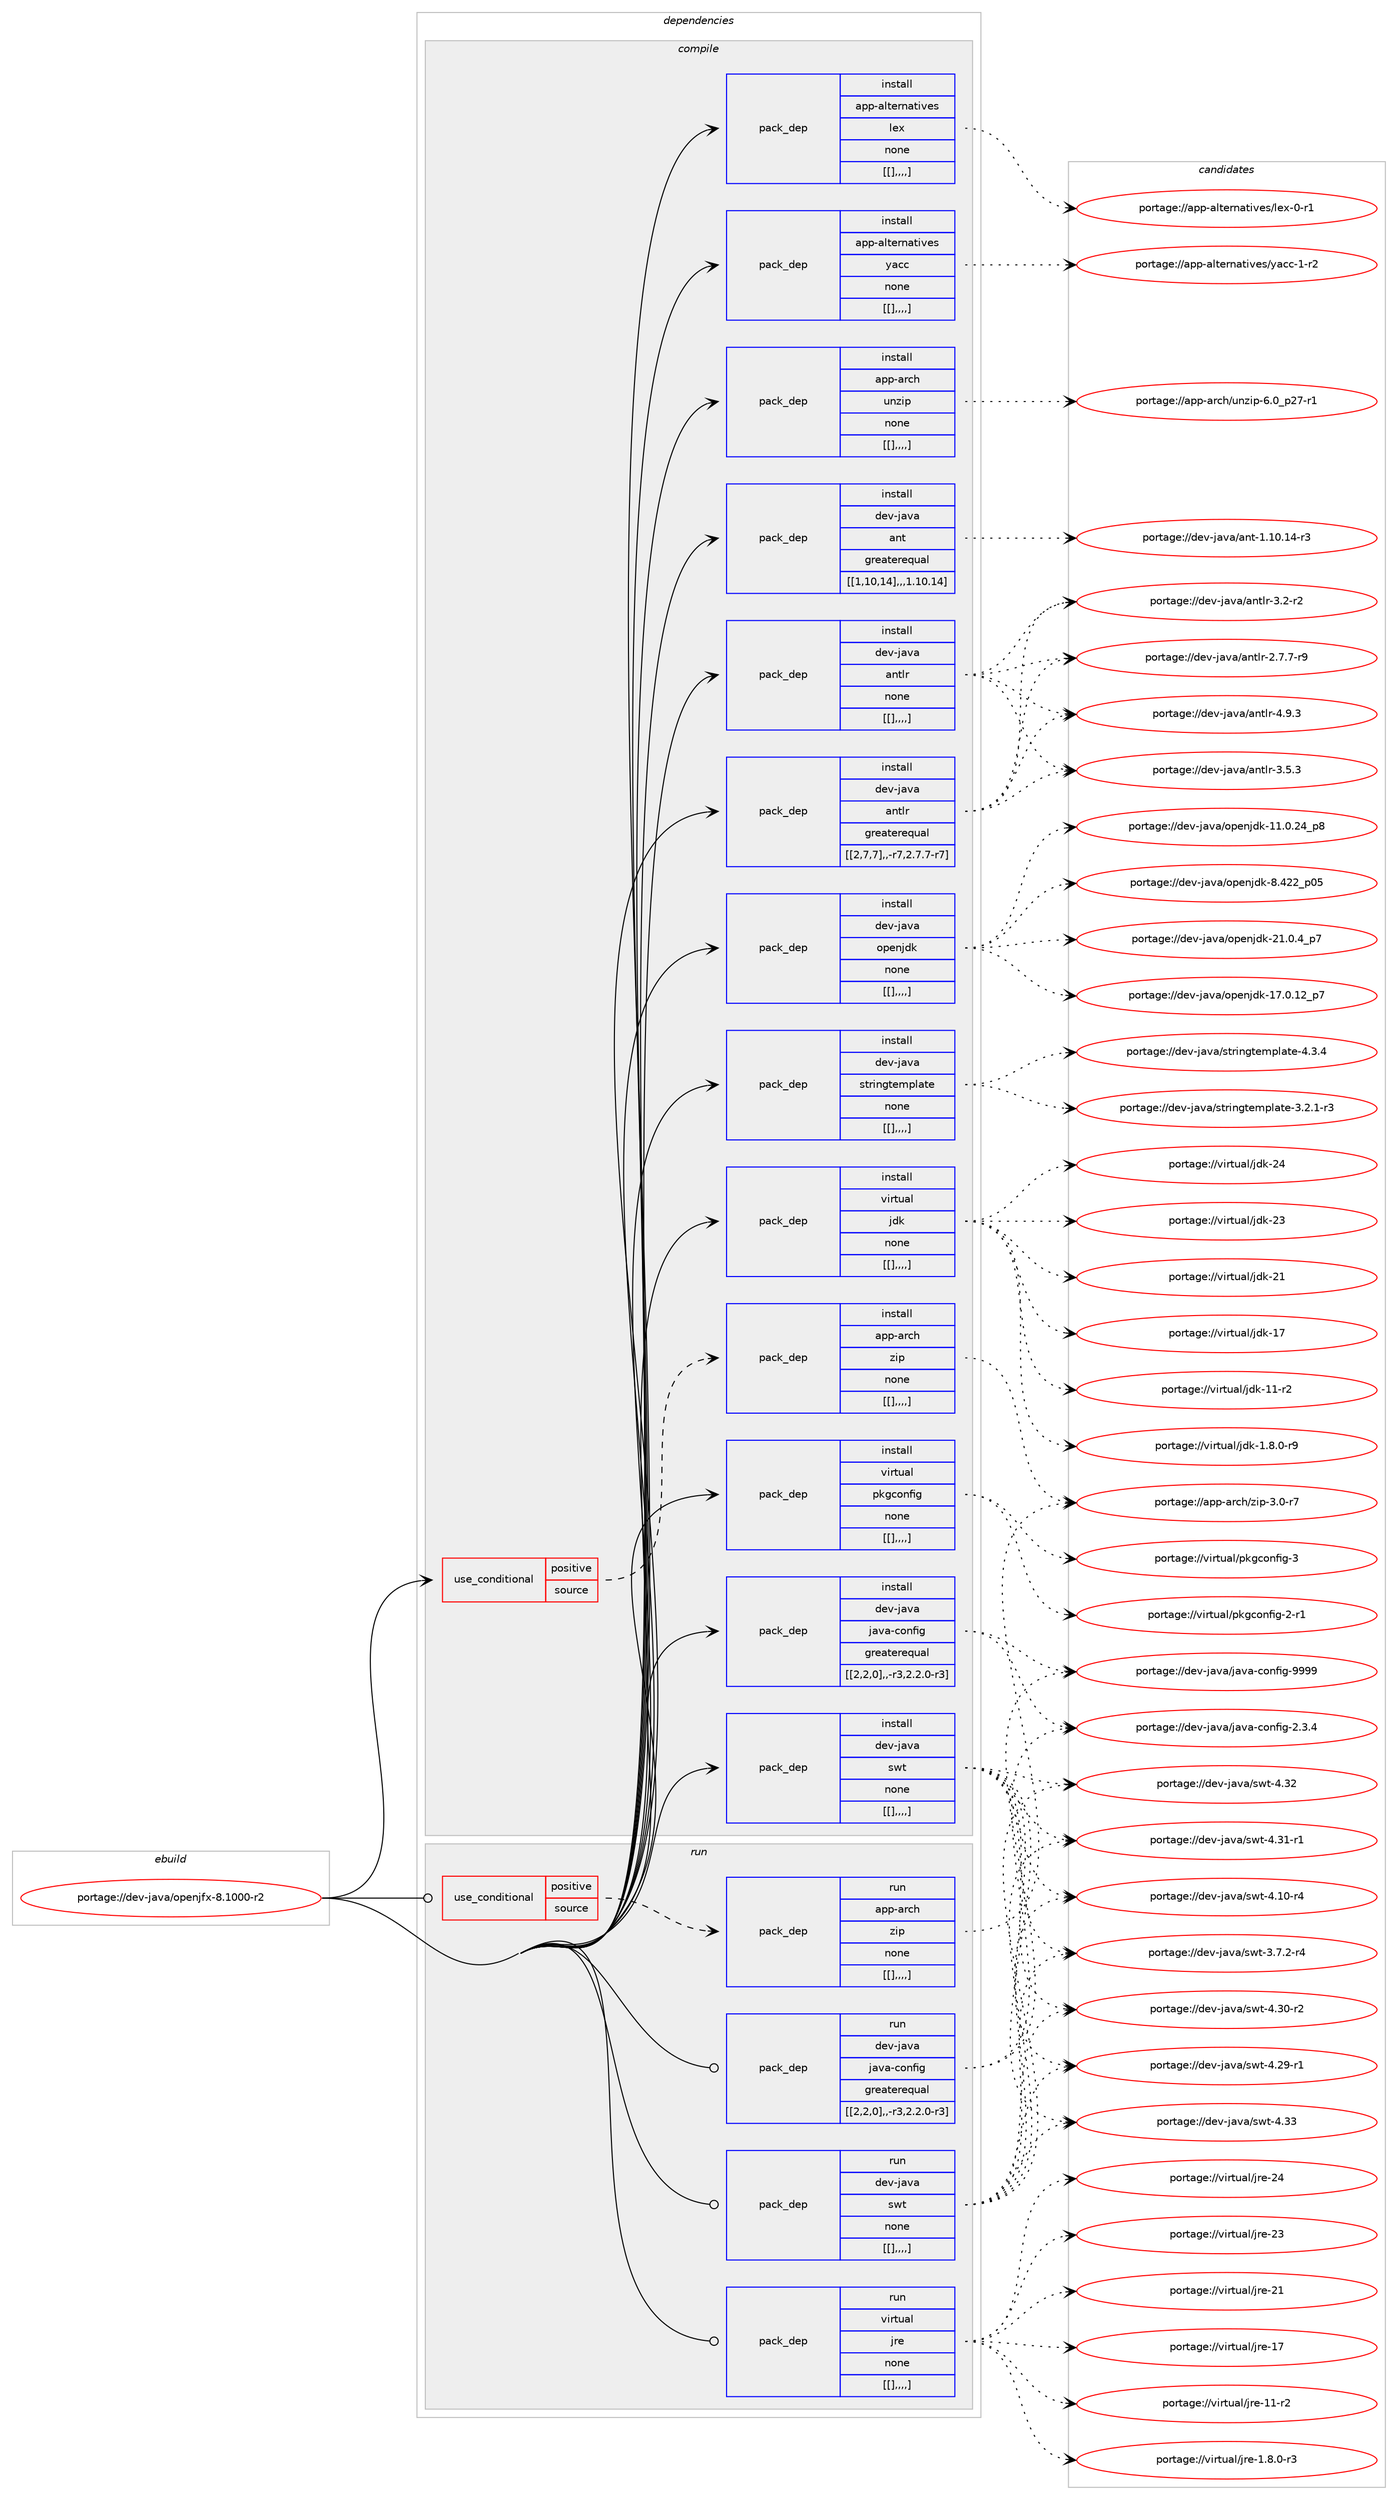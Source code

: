 digraph prolog {

# *************
# Graph options
# *************

newrank=true;
concentrate=true;
compound=true;
graph [rankdir=LR,fontname=Helvetica,fontsize=10,ranksep=1.5];#, ranksep=2.5, nodesep=0.2];
edge  [arrowhead=vee];
node  [fontname=Helvetica,fontsize=10];

# **********
# The ebuild
# **********

subgraph cluster_leftcol {
color=gray;
label=<<i>ebuild</i>>;
id [label="portage://dev-java/openjfx-8.1000-r2", color=red, width=4, href="../dev-java/openjfx-8.1000-r2.svg"];
}

# ****************
# The dependencies
# ****************

subgraph cluster_midcol {
color=gray;
label=<<i>dependencies</i>>;
subgraph cluster_compile {
fillcolor="#eeeeee";
style=filled;
label=<<i>compile</i>>;
subgraph cond22967 {
dependency97087 [label=<<TABLE BORDER="0" CELLBORDER="1" CELLSPACING="0" CELLPADDING="4"><TR><TD ROWSPAN="3" CELLPADDING="10">use_conditional</TD></TR><TR><TD>positive</TD></TR><TR><TD>source</TD></TR></TABLE>>, shape=none, color=red];
subgraph pack73066 {
dependency97088 [label=<<TABLE BORDER="0" CELLBORDER="1" CELLSPACING="0" CELLPADDING="4" WIDTH="220"><TR><TD ROWSPAN="6" CELLPADDING="30">pack_dep</TD></TR><TR><TD WIDTH="110">install</TD></TR><TR><TD>app-arch</TD></TR><TR><TD>zip</TD></TR><TR><TD>none</TD></TR><TR><TD>[[],,,,]</TD></TR></TABLE>>, shape=none, color=blue];
}
dependency97087:e -> dependency97088:w [weight=20,style="dashed",arrowhead="vee"];
}
id:e -> dependency97087:w [weight=20,style="solid",arrowhead="vee"];
subgraph pack73067 {
dependency97089 [label=<<TABLE BORDER="0" CELLBORDER="1" CELLSPACING="0" CELLPADDING="4" WIDTH="220"><TR><TD ROWSPAN="6" CELLPADDING="30">pack_dep</TD></TR><TR><TD WIDTH="110">install</TD></TR><TR><TD>app-alternatives</TD></TR><TR><TD>lex</TD></TR><TR><TD>none</TD></TR><TR><TD>[[],,,,]</TD></TR></TABLE>>, shape=none, color=blue];
}
id:e -> dependency97089:w [weight=20,style="solid",arrowhead="vee"];
subgraph pack73068 {
dependency97090 [label=<<TABLE BORDER="0" CELLBORDER="1" CELLSPACING="0" CELLPADDING="4" WIDTH="220"><TR><TD ROWSPAN="6" CELLPADDING="30">pack_dep</TD></TR><TR><TD WIDTH="110">install</TD></TR><TR><TD>app-alternatives</TD></TR><TR><TD>yacc</TD></TR><TR><TD>none</TD></TR><TR><TD>[[],,,,]</TD></TR></TABLE>>, shape=none, color=blue];
}
id:e -> dependency97090:w [weight=20,style="solid",arrowhead="vee"];
subgraph pack73069 {
dependency97091 [label=<<TABLE BORDER="0" CELLBORDER="1" CELLSPACING="0" CELLPADDING="4" WIDTH="220"><TR><TD ROWSPAN="6" CELLPADDING="30">pack_dep</TD></TR><TR><TD WIDTH="110">install</TD></TR><TR><TD>app-arch</TD></TR><TR><TD>unzip</TD></TR><TR><TD>none</TD></TR><TR><TD>[[],,,,]</TD></TR></TABLE>>, shape=none, color=blue];
}
id:e -> dependency97091:w [weight=20,style="solid",arrowhead="vee"];
subgraph pack73070 {
dependency97092 [label=<<TABLE BORDER="0" CELLBORDER="1" CELLSPACING="0" CELLPADDING="4" WIDTH="220"><TR><TD ROWSPAN="6" CELLPADDING="30">pack_dep</TD></TR><TR><TD WIDTH="110">install</TD></TR><TR><TD>dev-java</TD></TR><TR><TD>ant</TD></TR><TR><TD>greaterequal</TD></TR><TR><TD>[[1,10,14],,,1.10.14]</TD></TR></TABLE>>, shape=none, color=blue];
}
id:e -> dependency97092:w [weight=20,style="solid",arrowhead="vee"];
subgraph pack73071 {
dependency97093 [label=<<TABLE BORDER="0" CELLBORDER="1" CELLSPACING="0" CELLPADDING="4" WIDTH="220"><TR><TD ROWSPAN="6" CELLPADDING="30">pack_dep</TD></TR><TR><TD WIDTH="110">install</TD></TR><TR><TD>dev-java</TD></TR><TR><TD>antlr</TD></TR><TR><TD>greaterequal</TD></TR><TR><TD>[[2,7,7],,-r7,2.7.7-r7]</TD></TR></TABLE>>, shape=none, color=blue];
}
id:e -> dependency97093:w [weight=20,style="solid",arrowhead="vee"];
subgraph pack73072 {
dependency97094 [label=<<TABLE BORDER="0" CELLBORDER="1" CELLSPACING="0" CELLPADDING="4" WIDTH="220"><TR><TD ROWSPAN="6" CELLPADDING="30">pack_dep</TD></TR><TR><TD WIDTH="110">install</TD></TR><TR><TD>dev-java</TD></TR><TR><TD>antlr</TD></TR><TR><TD>none</TD></TR><TR><TD>[[],,,,]</TD></TR></TABLE>>, shape=none, color=blue];
}
id:e -> dependency97094:w [weight=20,style="solid",arrowhead="vee"];
subgraph pack73073 {
dependency97095 [label=<<TABLE BORDER="0" CELLBORDER="1" CELLSPACING="0" CELLPADDING="4" WIDTH="220"><TR><TD ROWSPAN="6" CELLPADDING="30">pack_dep</TD></TR><TR><TD WIDTH="110">install</TD></TR><TR><TD>dev-java</TD></TR><TR><TD>java-config</TD></TR><TR><TD>greaterequal</TD></TR><TR><TD>[[2,2,0],,-r3,2.2.0-r3]</TD></TR></TABLE>>, shape=none, color=blue];
}
id:e -> dependency97095:w [weight=20,style="solid",arrowhead="vee"];
subgraph pack73074 {
dependency97096 [label=<<TABLE BORDER="0" CELLBORDER="1" CELLSPACING="0" CELLPADDING="4" WIDTH="220"><TR><TD ROWSPAN="6" CELLPADDING="30">pack_dep</TD></TR><TR><TD WIDTH="110">install</TD></TR><TR><TD>dev-java</TD></TR><TR><TD>openjdk</TD></TR><TR><TD>none</TD></TR><TR><TD>[[],,,,]</TD></TR></TABLE>>, shape=none, color=blue];
}
id:e -> dependency97096:w [weight=20,style="solid",arrowhead="vee"];
subgraph pack73075 {
dependency97097 [label=<<TABLE BORDER="0" CELLBORDER="1" CELLSPACING="0" CELLPADDING="4" WIDTH="220"><TR><TD ROWSPAN="6" CELLPADDING="30">pack_dep</TD></TR><TR><TD WIDTH="110">install</TD></TR><TR><TD>dev-java</TD></TR><TR><TD>stringtemplate</TD></TR><TR><TD>none</TD></TR><TR><TD>[[],,,,]</TD></TR></TABLE>>, shape=none, color=blue];
}
id:e -> dependency97097:w [weight=20,style="solid",arrowhead="vee"];
subgraph pack73076 {
dependency97098 [label=<<TABLE BORDER="0" CELLBORDER="1" CELLSPACING="0" CELLPADDING="4" WIDTH="220"><TR><TD ROWSPAN="6" CELLPADDING="30">pack_dep</TD></TR><TR><TD WIDTH="110">install</TD></TR><TR><TD>dev-java</TD></TR><TR><TD>swt</TD></TR><TR><TD>none</TD></TR><TR><TD>[[],,,,]</TD></TR></TABLE>>, shape=none, color=blue];
}
id:e -> dependency97098:w [weight=20,style="solid",arrowhead="vee"];
subgraph pack73077 {
dependency97099 [label=<<TABLE BORDER="0" CELLBORDER="1" CELLSPACING="0" CELLPADDING="4" WIDTH="220"><TR><TD ROWSPAN="6" CELLPADDING="30">pack_dep</TD></TR><TR><TD WIDTH="110">install</TD></TR><TR><TD>virtual</TD></TR><TR><TD>jdk</TD></TR><TR><TD>none</TD></TR><TR><TD>[[],,,,]</TD></TR></TABLE>>, shape=none, color=blue];
}
id:e -> dependency97099:w [weight=20,style="solid",arrowhead="vee"];
subgraph pack73078 {
dependency97100 [label=<<TABLE BORDER="0" CELLBORDER="1" CELLSPACING="0" CELLPADDING="4" WIDTH="220"><TR><TD ROWSPAN="6" CELLPADDING="30">pack_dep</TD></TR><TR><TD WIDTH="110">install</TD></TR><TR><TD>virtual</TD></TR><TR><TD>pkgconfig</TD></TR><TR><TD>none</TD></TR><TR><TD>[[],,,,]</TD></TR></TABLE>>, shape=none, color=blue];
}
id:e -> dependency97100:w [weight=20,style="solid",arrowhead="vee"];
}
subgraph cluster_compileandrun {
fillcolor="#eeeeee";
style=filled;
label=<<i>compile and run</i>>;
}
subgraph cluster_run {
fillcolor="#eeeeee";
style=filled;
label=<<i>run</i>>;
subgraph cond22968 {
dependency97101 [label=<<TABLE BORDER="0" CELLBORDER="1" CELLSPACING="0" CELLPADDING="4"><TR><TD ROWSPAN="3" CELLPADDING="10">use_conditional</TD></TR><TR><TD>positive</TD></TR><TR><TD>source</TD></TR></TABLE>>, shape=none, color=red];
subgraph pack73079 {
dependency97102 [label=<<TABLE BORDER="0" CELLBORDER="1" CELLSPACING="0" CELLPADDING="4" WIDTH="220"><TR><TD ROWSPAN="6" CELLPADDING="30">pack_dep</TD></TR><TR><TD WIDTH="110">run</TD></TR><TR><TD>app-arch</TD></TR><TR><TD>zip</TD></TR><TR><TD>none</TD></TR><TR><TD>[[],,,,]</TD></TR></TABLE>>, shape=none, color=blue];
}
dependency97101:e -> dependency97102:w [weight=20,style="dashed",arrowhead="vee"];
}
id:e -> dependency97101:w [weight=20,style="solid",arrowhead="odot"];
subgraph pack73080 {
dependency97103 [label=<<TABLE BORDER="0" CELLBORDER="1" CELLSPACING="0" CELLPADDING="4" WIDTH="220"><TR><TD ROWSPAN="6" CELLPADDING="30">pack_dep</TD></TR><TR><TD WIDTH="110">run</TD></TR><TR><TD>dev-java</TD></TR><TR><TD>java-config</TD></TR><TR><TD>greaterequal</TD></TR><TR><TD>[[2,2,0],,-r3,2.2.0-r3]</TD></TR></TABLE>>, shape=none, color=blue];
}
id:e -> dependency97103:w [weight=20,style="solid",arrowhead="odot"];
subgraph pack73081 {
dependency97104 [label=<<TABLE BORDER="0" CELLBORDER="1" CELLSPACING="0" CELLPADDING="4" WIDTH="220"><TR><TD ROWSPAN="6" CELLPADDING="30">pack_dep</TD></TR><TR><TD WIDTH="110">run</TD></TR><TR><TD>dev-java</TD></TR><TR><TD>swt</TD></TR><TR><TD>none</TD></TR><TR><TD>[[],,,,]</TD></TR></TABLE>>, shape=none, color=blue];
}
id:e -> dependency97104:w [weight=20,style="solid",arrowhead="odot"];
subgraph pack73082 {
dependency97105 [label=<<TABLE BORDER="0" CELLBORDER="1" CELLSPACING="0" CELLPADDING="4" WIDTH="220"><TR><TD ROWSPAN="6" CELLPADDING="30">pack_dep</TD></TR><TR><TD WIDTH="110">run</TD></TR><TR><TD>virtual</TD></TR><TR><TD>jre</TD></TR><TR><TD>none</TD></TR><TR><TD>[[],,,,]</TD></TR></TABLE>>, shape=none, color=blue];
}
id:e -> dependency97105:w [weight=20,style="solid",arrowhead="odot"];
}
}

# **************
# The candidates
# **************

subgraph cluster_choices {
rank=same;
color=gray;
label=<<i>candidates</i>>;

subgraph choice73066 {
color=black;
nodesep=1;
choice9711211245971149910447122105112455146484511455 [label="portage://app-arch/zip-3.0-r7", color=red, width=4,href="../app-arch/zip-3.0-r7.svg"];
dependency97088:e -> choice9711211245971149910447122105112455146484511455:w [style=dotted,weight="100"];
}
subgraph choice73067 {
color=black;
nodesep=1;
choice971121124597108116101114110971161051181011154710810112045484511449 [label="portage://app-alternatives/lex-0-r1", color=red, width=4,href="../app-alternatives/lex-0-r1.svg"];
dependency97089:e -> choice971121124597108116101114110971161051181011154710810112045484511449:w [style=dotted,weight="100"];
}
subgraph choice73068 {
color=black;
nodesep=1;
choice971121124597108116101114110971161051181011154712197999945494511450 [label="portage://app-alternatives/yacc-1-r2", color=red, width=4,href="../app-alternatives/yacc-1-r2.svg"];
dependency97090:e -> choice971121124597108116101114110971161051181011154712197999945494511450:w [style=dotted,weight="100"];
}
subgraph choice73069 {
color=black;
nodesep=1;
choice9711211245971149910447117110122105112455446489511250554511449 [label="portage://app-arch/unzip-6.0_p27-r1", color=red, width=4,href="../app-arch/unzip-6.0_p27-r1.svg"];
dependency97091:e -> choice9711211245971149910447117110122105112455446489511250554511449:w [style=dotted,weight="100"];
}
subgraph choice73070 {
color=black;
nodesep=1;
choice100101118451069711897479711011645494649484649524511451 [label="portage://dev-java/ant-1.10.14-r3", color=red, width=4,href="../dev-java/ant-1.10.14-r3.svg"];
dependency97092:e -> choice100101118451069711897479711011645494649484649524511451:w [style=dotted,weight="100"];
}
subgraph choice73071 {
color=black;
nodesep=1;
choice1001011184510697118974797110116108114455246574651 [label="portage://dev-java/antlr-4.9.3", color=red, width=4,href="../dev-java/antlr-4.9.3.svg"];
choice1001011184510697118974797110116108114455146534651 [label="portage://dev-java/antlr-3.5.3", color=red, width=4,href="../dev-java/antlr-3.5.3.svg"];
choice1001011184510697118974797110116108114455146504511450 [label="portage://dev-java/antlr-3.2-r2", color=red, width=4,href="../dev-java/antlr-3.2-r2.svg"];
choice10010111845106971189747971101161081144550465546554511457 [label="portage://dev-java/antlr-2.7.7-r9", color=red, width=4,href="../dev-java/antlr-2.7.7-r9.svg"];
dependency97093:e -> choice1001011184510697118974797110116108114455246574651:w [style=dotted,weight="100"];
dependency97093:e -> choice1001011184510697118974797110116108114455146534651:w [style=dotted,weight="100"];
dependency97093:e -> choice1001011184510697118974797110116108114455146504511450:w [style=dotted,weight="100"];
dependency97093:e -> choice10010111845106971189747971101161081144550465546554511457:w [style=dotted,weight="100"];
}
subgraph choice73072 {
color=black;
nodesep=1;
choice1001011184510697118974797110116108114455246574651 [label="portage://dev-java/antlr-4.9.3", color=red, width=4,href="../dev-java/antlr-4.9.3.svg"];
choice1001011184510697118974797110116108114455146534651 [label="portage://dev-java/antlr-3.5.3", color=red, width=4,href="../dev-java/antlr-3.5.3.svg"];
choice1001011184510697118974797110116108114455146504511450 [label="portage://dev-java/antlr-3.2-r2", color=red, width=4,href="../dev-java/antlr-3.2-r2.svg"];
choice10010111845106971189747971101161081144550465546554511457 [label="portage://dev-java/antlr-2.7.7-r9", color=red, width=4,href="../dev-java/antlr-2.7.7-r9.svg"];
dependency97094:e -> choice1001011184510697118974797110116108114455246574651:w [style=dotted,weight="100"];
dependency97094:e -> choice1001011184510697118974797110116108114455146534651:w [style=dotted,weight="100"];
dependency97094:e -> choice1001011184510697118974797110116108114455146504511450:w [style=dotted,weight="100"];
dependency97094:e -> choice10010111845106971189747971101161081144550465546554511457:w [style=dotted,weight="100"];
}
subgraph choice73073 {
color=black;
nodesep=1;
choice10010111845106971189747106971189745991111101021051034557575757 [label="portage://dev-java/java-config-9999", color=red, width=4,href="../dev-java/java-config-9999.svg"];
choice1001011184510697118974710697118974599111110102105103455046514652 [label="portage://dev-java/java-config-2.3.4", color=red, width=4,href="../dev-java/java-config-2.3.4.svg"];
dependency97095:e -> choice10010111845106971189747106971189745991111101021051034557575757:w [style=dotted,weight="100"];
dependency97095:e -> choice1001011184510697118974710697118974599111110102105103455046514652:w [style=dotted,weight="100"];
}
subgraph choice73074 {
color=black;
nodesep=1;
choice10010111845106971189747111112101110106100107455049464846529511255 [label="portage://dev-java/openjdk-21.0.4_p7", color=red, width=4,href="../dev-java/openjdk-21.0.4_p7.svg"];
choice1001011184510697118974711111210111010610010745495546484649509511255 [label="portage://dev-java/openjdk-17.0.12_p7", color=red, width=4,href="../dev-java/openjdk-17.0.12_p7.svg"];
choice1001011184510697118974711111210111010610010745494946484650529511256 [label="portage://dev-java/openjdk-11.0.24_p8", color=red, width=4,href="../dev-java/openjdk-11.0.24_p8.svg"];
choice10010111845106971189747111112101110106100107455646525050951124853 [label="portage://dev-java/openjdk-8.422_p05", color=red, width=4,href="../dev-java/openjdk-8.422_p05.svg"];
dependency97096:e -> choice10010111845106971189747111112101110106100107455049464846529511255:w [style=dotted,weight="100"];
dependency97096:e -> choice1001011184510697118974711111210111010610010745495546484649509511255:w [style=dotted,weight="100"];
dependency97096:e -> choice1001011184510697118974711111210111010610010745494946484650529511256:w [style=dotted,weight="100"];
dependency97096:e -> choice10010111845106971189747111112101110106100107455646525050951124853:w [style=dotted,weight="100"];
}
subgraph choice73075 {
color=black;
nodesep=1;
choice1001011184510697118974711511611410511010311610110911210897116101455246514652 [label="portage://dev-java/stringtemplate-4.3.4", color=red, width=4,href="../dev-java/stringtemplate-4.3.4.svg"];
choice10010111845106971189747115116114105110103116101109112108971161014551465046494511451 [label="portage://dev-java/stringtemplate-3.2.1-r3", color=red, width=4,href="../dev-java/stringtemplate-3.2.1-r3.svg"];
dependency97097:e -> choice1001011184510697118974711511611410511010311610110911210897116101455246514652:w [style=dotted,weight="100"];
dependency97097:e -> choice10010111845106971189747115116114105110103116101109112108971161014551465046494511451:w [style=dotted,weight="100"];
}
subgraph choice73076 {
color=black;
nodesep=1;
choice100101118451069711897471151191164552465151 [label="portage://dev-java/swt-4.33", color=red, width=4,href="../dev-java/swt-4.33.svg"];
choice100101118451069711897471151191164552465150 [label="portage://dev-java/swt-4.32", color=red, width=4,href="../dev-java/swt-4.32.svg"];
choice1001011184510697118974711511911645524651494511449 [label="portage://dev-java/swt-4.31-r1", color=red, width=4,href="../dev-java/swt-4.31-r1.svg"];
choice1001011184510697118974711511911645524651484511450 [label="portage://dev-java/swt-4.30-r2", color=red, width=4,href="../dev-java/swt-4.30-r2.svg"];
choice1001011184510697118974711511911645524650574511449 [label="portage://dev-java/swt-4.29-r1", color=red, width=4,href="../dev-java/swt-4.29-r1.svg"];
choice1001011184510697118974711511911645524649484511452 [label="portage://dev-java/swt-4.10-r4", color=red, width=4,href="../dev-java/swt-4.10-r4.svg"];
choice100101118451069711897471151191164551465546504511452 [label="portage://dev-java/swt-3.7.2-r4", color=red, width=4,href="../dev-java/swt-3.7.2-r4.svg"];
dependency97098:e -> choice100101118451069711897471151191164552465151:w [style=dotted,weight="100"];
dependency97098:e -> choice100101118451069711897471151191164552465150:w [style=dotted,weight="100"];
dependency97098:e -> choice1001011184510697118974711511911645524651494511449:w [style=dotted,weight="100"];
dependency97098:e -> choice1001011184510697118974711511911645524651484511450:w [style=dotted,weight="100"];
dependency97098:e -> choice1001011184510697118974711511911645524650574511449:w [style=dotted,weight="100"];
dependency97098:e -> choice1001011184510697118974711511911645524649484511452:w [style=dotted,weight="100"];
dependency97098:e -> choice100101118451069711897471151191164551465546504511452:w [style=dotted,weight="100"];
}
subgraph choice73077 {
color=black;
nodesep=1;
choice1181051141161179710847106100107455052 [label="portage://virtual/jdk-24", color=red, width=4,href="../virtual/jdk-24.svg"];
choice1181051141161179710847106100107455051 [label="portage://virtual/jdk-23", color=red, width=4,href="../virtual/jdk-23.svg"];
choice1181051141161179710847106100107455049 [label="portage://virtual/jdk-21", color=red, width=4,href="../virtual/jdk-21.svg"];
choice1181051141161179710847106100107454955 [label="portage://virtual/jdk-17", color=red, width=4,href="../virtual/jdk-17.svg"];
choice11810511411611797108471061001074549494511450 [label="portage://virtual/jdk-11-r2", color=red, width=4,href="../virtual/jdk-11-r2.svg"];
choice11810511411611797108471061001074549465646484511457 [label="portage://virtual/jdk-1.8.0-r9", color=red, width=4,href="../virtual/jdk-1.8.0-r9.svg"];
dependency97099:e -> choice1181051141161179710847106100107455052:w [style=dotted,weight="100"];
dependency97099:e -> choice1181051141161179710847106100107455051:w [style=dotted,weight="100"];
dependency97099:e -> choice1181051141161179710847106100107455049:w [style=dotted,weight="100"];
dependency97099:e -> choice1181051141161179710847106100107454955:w [style=dotted,weight="100"];
dependency97099:e -> choice11810511411611797108471061001074549494511450:w [style=dotted,weight="100"];
dependency97099:e -> choice11810511411611797108471061001074549465646484511457:w [style=dotted,weight="100"];
}
subgraph choice73078 {
color=black;
nodesep=1;
choice1181051141161179710847112107103991111101021051034551 [label="portage://virtual/pkgconfig-3", color=red, width=4,href="../virtual/pkgconfig-3.svg"];
choice11810511411611797108471121071039911111010210510345504511449 [label="portage://virtual/pkgconfig-2-r1", color=red, width=4,href="../virtual/pkgconfig-2-r1.svg"];
dependency97100:e -> choice1181051141161179710847112107103991111101021051034551:w [style=dotted,weight="100"];
dependency97100:e -> choice11810511411611797108471121071039911111010210510345504511449:w [style=dotted,weight="100"];
}
subgraph choice73079 {
color=black;
nodesep=1;
choice9711211245971149910447122105112455146484511455 [label="portage://app-arch/zip-3.0-r7", color=red, width=4,href="../app-arch/zip-3.0-r7.svg"];
dependency97102:e -> choice9711211245971149910447122105112455146484511455:w [style=dotted,weight="100"];
}
subgraph choice73080 {
color=black;
nodesep=1;
choice10010111845106971189747106971189745991111101021051034557575757 [label="portage://dev-java/java-config-9999", color=red, width=4,href="../dev-java/java-config-9999.svg"];
choice1001011184510697118974710697118974599111110102105103455046514652 [label="portage://dev-java/java-config-2.3.4", color=red, width=4,href="../dev-java/java-config-2.3.4.svg"];
dependency97103:e -> choice10010111845106971189747106971189745991111101021051034557575757:w [style=dotted,weight="100"];
dependency97103:e -> choice1001011184510697118974710697118974599111110102105103455046514652:w [style=dotted,weight="100"];
}
subgraph choice73081 {
color=black;
nodesep=1;
choice100101118451069711897471151191164552465151 [label="portage://dev-java/swt-4.33", color=red, width=4,href="../dev-java/swt-4.33.svg"];
choice100101118451069711897471151191164552465150 [label="portage://dev-java/swt-4.32", color=red, width=4,href="../dev-java/swt-4.32.svg"];
choice1001011184510697118974711511911645524651494511449 [label="portage://dev-java/swt-4.31-r1", color=red, width=4,href="../dev-java/swt-4.31-r1.svg"];
choice1001011184510697118974711511911645524651484511450 [label="portage://dev-java/swt-4.30-r2", color=red, width=4,href="../dev-java/swt-4.30-r2.svg"];
choice1001011184510697118974711511911645524650574511449 [label="portage://dev-java/swt-4.29-r1", color=red, width=4,href="../dev-java/swt-4.29-r1.svg"];
choice1001011184510697118974711511911645524649484511452 [label="portage://dev-java/swt-4.10-r4", color=red, width=4,href="../dev-java/swt-4.10-r4.svg"];
choice100101118451069711897471151191164551465546504511452 [label="portage://dev-java/swt-3.7.2-r4", color=red, width=4,href="../dev-java/swt-3.7.2-r4.svg"];
dependency97104:e -> choice100101118451069711897471151191164552465151:w [style=dotted,weight="100"];
dependency97104:e -> choice100101118451069711897471151191164552465150:w [style=dotted,weight="100"];
dependency97104:e -> choice1001011184510697118974711511911645524651494511449:w [style=dotted,weight="100"];
dependency97104:e -> choice1001011184510697118974711511911645524651484511450:w [style=dotted,weight="100"];
dependency97104:e -> choice1001011184510697118974711511911645524650574511449:w [style=dotted,weight="100"];
dependency97104:e -> choice1001011184510697118974711511911645524649484511452:w [style=dotted,weight="100"];
dependency97104:e -> choice100101118451069711897471151191164551465546504511452:w [style=dotted,weight="100"];
}
subgraph choice73082 {
color=black;
nodesep=1;
choice1181051141161179710847106114101455052 [label="portage://virtual/jre-24", color=red, width=4,href="../virtual/jre-24.svg"];
choice1181051141161179710847106114101455051 [label="portage://virtual/jre-23", color=red, width=4,href="../virtual/jre-23.svg"];
choice1181051141161179710847106114101455049 [label="portage://virtual/jre-21", color=red, width=4,href="../virtual/jre-21.svg"];
choice1181051141161179710847106114101454955 [label="portage://virtual/jre-17", color=red, width=4,href="../virtual/jre-17.svg"];
choice11810511411611797108471061141014549494511450 [label="portage://virtual/jre-11-r2", color=red, width=4,href="../virtual/jre-11-r2.svg"];
choice11810511411611797108471061141014549465646484511451 [label="portage://virtual/jre-1.8.0-r3", color=red, width=4,href="../virtual/jre-1.8.0-r3.svg"];
dependency97105:e -> choice1181051141161179710847106114101455052:w [style=dotted,weight="100"];
dependency97105:e -> choice1181051141161179710847106114101455051:w [style=dotted,weight="100"];
dependency97105:e -> choice1181051141161179710847106114101455049:w [style=dotted,weight="100"];
dependency97105:e -> choice1181051141161179710847106114101454955:w [style=dotted,weight="100"];
dependency97105:e -> choice11810511411611797108471061141014549494511450:w [style=dotted,weight="100"];
dependency97105:e -> choice11810511411611797108471061141014549465646484511451:w [style=dotted,weight="100"];
}
}

}
